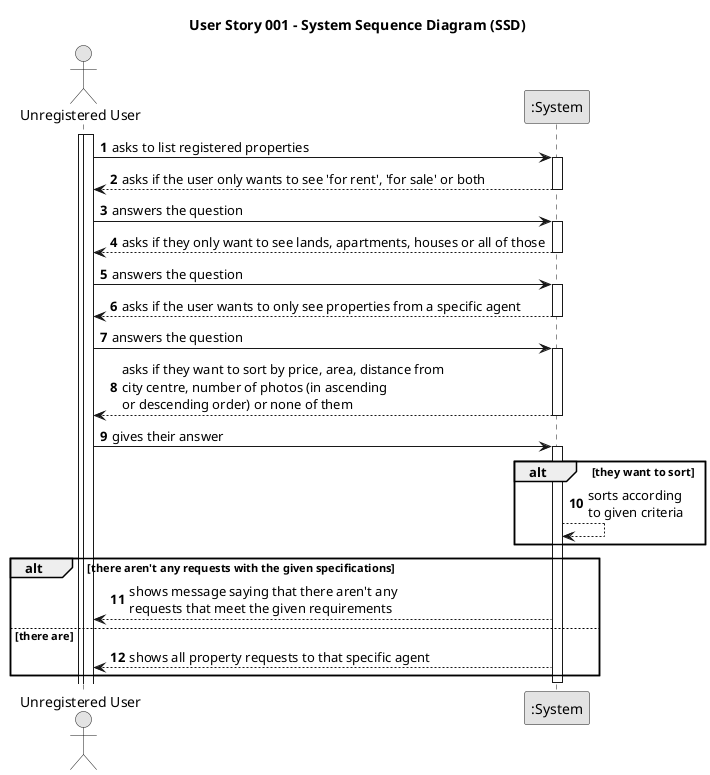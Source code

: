 @startuml
skinparam monochrome true
skinparam packageStyle rectangle
skinparam shadowing false

title User Story 001 - System Sequence Diagram (SSD)

autonumber

actor "Unregistered User" as User
participant ":System" as System

activate User

    activate User
    User -> System : asks to list registered properties
    activate System

    System --> User : asks if the user only wants to see 'for rent', 'for sale' or both
    deactivate System

    User -> System : answers the question
    activate System

    System --> User : asks if they only want to see lands, apartments, houses or all of those
    deactivate System

    User -> System : answers the question
    activate System

    System --> User : asks if the user wants to only see properties from a specific agent
    deactivate System

    User -> System : answers the question
    activate System

    System --> User : asks if they want to sort by price, area, distance from\ncity centre, number of photos (in ascending\nor descending order) or none of them
    deactivate System

    User -> System : gives their answer
    activate System

    alt they want to sort
    System --> System : sorts according\nto given criteria
    end

    alt there aren't any requests with the given specifications
    System --> User : shows message saying that there aren't any\nrequests that meet the given requirements
    else there are
    System --> User : shows all property requests to that specific agent
    end
    deactivate System


@enduml